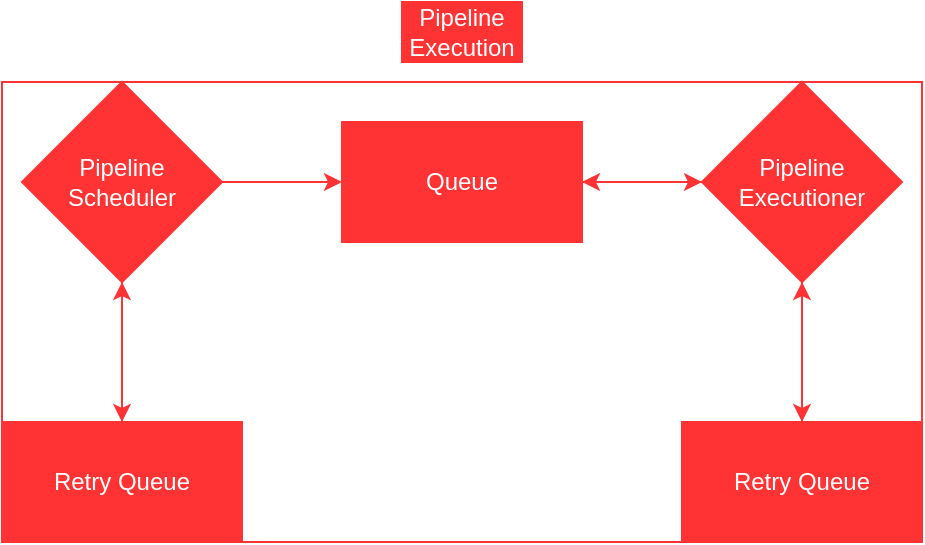 <mxfile>
    <diagram id="motWcRdTyZ7ENs-WGaTD" name="Page-1">
        <mxGraphModel dx="448" dy="690" grid="1" gridSize="10" guides="1" tooltips="1" connect="1" arrows="1" fold="1" page="1" pageScale="1" pageWidth="850" pageHeight="1100" math="0" shadow="0">
            <root>
                <mxCell id="0"/>
                <mxCell id="1" parent="0"/>
                <mxCell id="2" value="" style="group;strokeColor=#FF3333;labelBackgroundColor=none;fontColor=#FFFFFF;" vertex="1" connectable="0" parent="1">
                    <mxGeometry x="490" y="560" width="460" height="230" as="geometry"/>
                </mxCell>
                <mxCell id="3" value="Pipeline Scheduler" style="rhombus;whiteSpace=wrap;html=1;fillColor=#FF3333;strokeColor=#FF3333;labelBackgroundColor=none;fontColor=#FFFFFF;" vertex="1" parent="2">
                    <mxGeometry x="10" width="100" height="100" as="geometry"/>
                </mxCell>
                <mxCell id="4" value="Queue" style="rounded=0;whiteSpace=wrap;html=1;fillColor=#FF3333;strokeColor=#FF3333;labelBackgroundColor=none;fontColor=#FFFFFF;" vertex="1" parent="2">
                    <mxGeometry x="170" y="20" width="120" height="60" as="geometry"/>
                </mxCell>
                <mxCell id="5" style="edgeStyle=none;html=1;entryX=0;entryY=0.5;entryDx=0;entryDy=0;strokeColor=#FF3333;labelBackgroundColor=none;fontColor=#FFFFFF;" edge="1" parent="2" source="3" target="4">
                    <mxGeometry relative="1" as="geometry"/>
                </mxCell>
                <mxCell id="6" style="edgeStyle=none;html=1;entryX=1;entryY=0.5;entryDx=0;entryDy=0;strokeColor=#FF3333;labelBackgroundColor=none;fontColor=#FFFFFF;" edge="1" parent="2" source="7" target="4">
                    <mxGeometry relative="1" as="geometry"/>
                </mxCell>
                <mxCell id="7" value="Pipeline Executioner" style="rhombus;whiteSpace=wrap;html=1;fillColor=#FF3333;strokeColor=#FF3333;labelBackgroundColor=none;fontColor=#FFFFFF;" vertex="1" parent="2">
                    <mxGeometry x="350" width="100" height="100" as="geometry"/>
                </mxCell>
                <mxCell id="8" style="edgeStyle=none;html=1;entryX=0;entryY=0.5;entryDx=0;entryDy=0;strokeColor=#FF3333;labelBackgroundColor=none;fontColor=#FFFFFF;" edge="1" parent="2" source="4" target="7">
                    <mxGeometry relative="1" as="geometry"/>
                </mxCell>
                <mxCell id="9" style="edgeStyle=none;html=1;entryX=0.5;entryY=1;entryDx=0;entryDy=0;strokeColor=#FF3333;labelBackgroundColor=none;fontColor=#FFFFFF;" edge="1" parent="2" source="10" target="3">
                    <mxGeometry relative="1" as="geometry"/>
                </mxCell>
                <mxCell id="10" value="Retry Queue" style="rounded=0;whiteSpace=wrap;html=1;fillColor=#FF3333;strokeColor=#FF3333;labelBackgroundColor=none;fontColor=#FFFFFF;" vertex="1" parent="2">
                    <mxGeometry y="170" width="120" height="60" as="geometry"/>
                </mxCell>
                <mxCell id="11" style="edgeStyle=none;html=1;entryX=0.5;entryY=0;entryDx=0;entryDy=0;strokeColor=#FF3333;labelBackgroundColor=none;fontColor=#FFFFFF;" edge="1" parent="2" source="3" target="10">
                    <mxGeometry relative="1" as="geometry"/>
                </mxCell>
                <mxCell id="12" style="edgeStyle=none;html=1;entryX=0.5;entryY=1;entryDx=0;entryDy=0;strokeColor=#FF3333;labelBackgroundColor=none;fontColor=#FFFFFF;" edge="1" parent="2" source="13" target="7">
                    <mxGeometry relative="1" as="geometry"/>
                </mxCell>
                <mxCell id="13" value="Retry Queue" style="rounded=0;whiteSpace=wrap;html=1;fillColor=#FF3333;strokeColor=#FF3333;labelBackgroundColor=none;fontColor=#FFFFFF;" vertex="1" parent="2">
                    <mxGeometry x="340" y="170" width="120" height="60" as="geometry"/>
                </mxCell>
                <mxCell id="14" style="edgeStyle=none;html=1;entryX=0.5;entryY=0;entryDx=0;entryDy=0;strokeColor=#FF3333;labelBackgroundColor=none;fontColor=#FFFFFF;" edge="1" parent="2" source="7" target="13">
                    <mxGeometry relative="1" as="geometry"/>
                </mxCell>
                <mxCell id="15" value="Pipeline Execution" style="text;html=1;strokeColor=#FF3333;fillColor=#FF3333;align=center;verticalAlign=middle;whiteSpace=wrap;rounded=0;labelBackgroundColor=none;fontColor=#FFFFFF;" vertex="1" parent="1">
                    <mxGeometry x="690" y="520" width="60" height="30" as="geometry"/>
                </mxCell>
            </root>
        </mxGraphModel>
    </diagram>
</mxfile>
